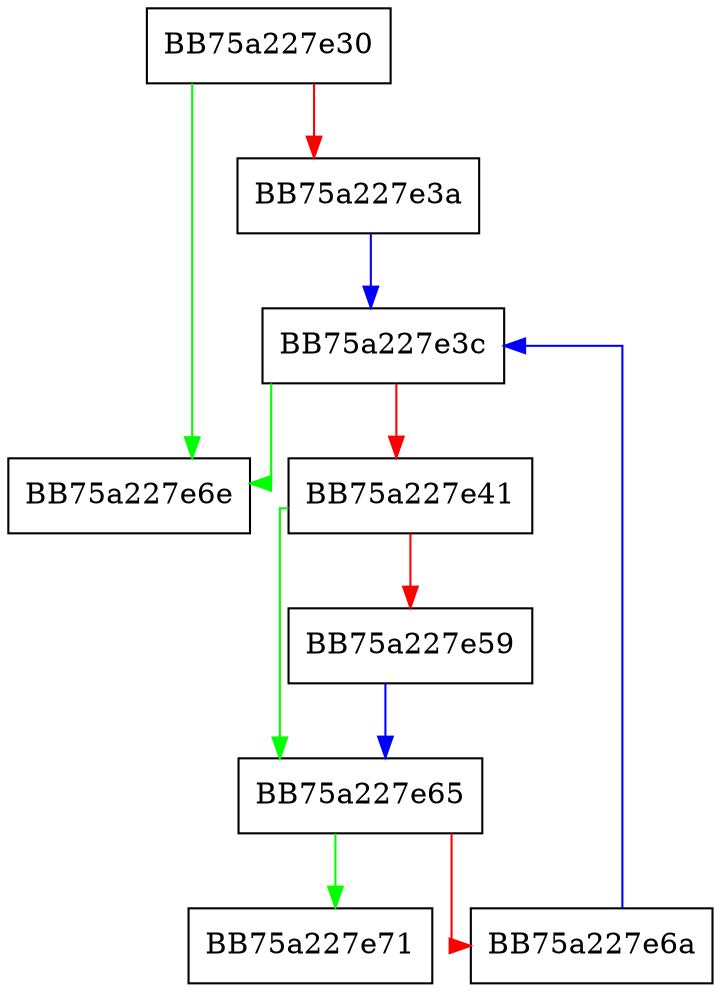 digraph IsPifFile {
  node [shape="box"];
  graph [splines=ortho];
  BB75a227e30 -> BB75a227e6e [color="green"];
  BB75a227e30 -> BB75a227e3a [color="red"];
  BB75a227e3a -> BB75a227e3c [color="blue"];
  BB75a227e3c -> BB75a227e6e [color="green"];
  BB75a227e3c -> BB75a227e41 [color="red"];
  BB75a227e41 -> BB75a227e65 [color="green"];
  BB75a227e41 -> BB75a227e59 [color="red"];
  BB75a227e59 -> BB75a227e65 [color="blue"];
  BB75a227e65 -> BB75a227e71 [color="green"];
  BB75a227e65 -> BB75a227e6a [color="red"];
  BB75a227e6a -> BB75a227e3c [color="blue"];
}